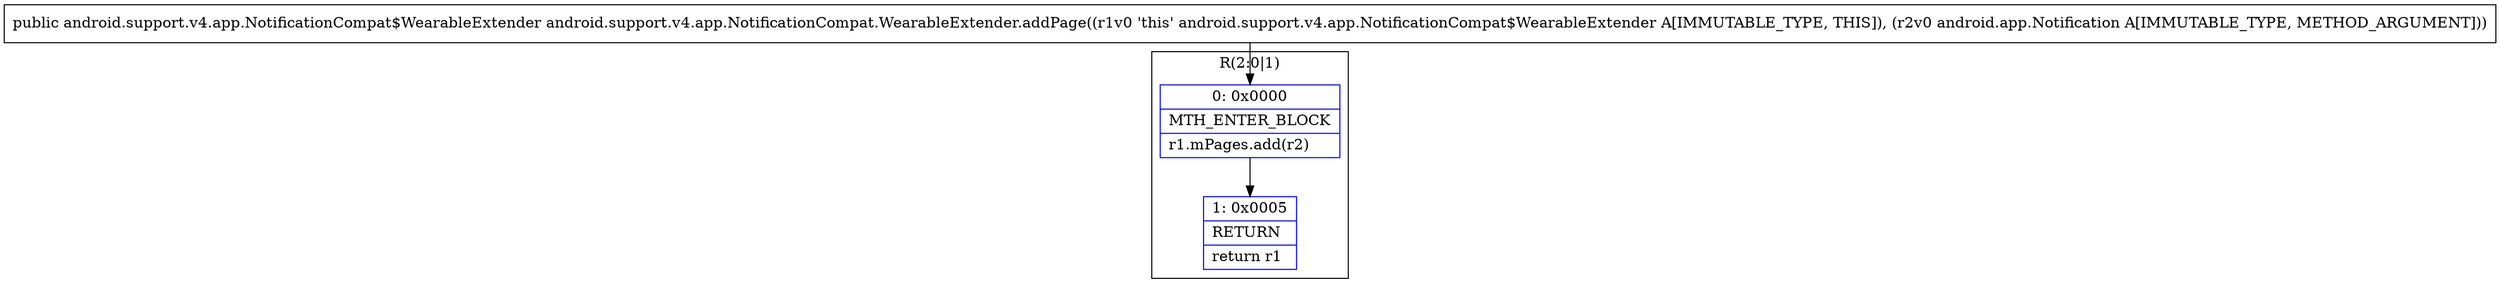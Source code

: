 digraph "CFG forandroid.support.v4.app.NotificationCompat.WearableExtender.addPage(Landroid\/app\/Notification;)Landroid\/support\/v4\/app\/NotificationCompat$WearableExtender;" {
subgraph cluster_Region_1682381063 {
label = "R(2:0|1)";
node [shape=record,color=blue];
Node_0 [shape=record,label="{0\:\ 0x0000|MTH_ENTER_BLOCK\l|r1.mPages.add(r2)\l}"];
Node_1 [shape=record,label="{1\:\ 0x0005|RETURN\l|return r1\l}"];
}
MethodNode[shape=record,label="{public android.support.v4.app.NotificationCompat$WearableExtender android.support.v4.app.NotificationCompat.WearableExtender.addPage((r1v0 'this' android.support.v4.app.NotificationCompat$WearableExtender A[IMMUTABLE_TYPE, THIS]), (r2v0 android.app.Notification A[IMMUTABLE_TYPE, METHOD_ARGUMENT])) }"];
MethodNode -> Node_0;
Node_0 -> Node_1;
}

